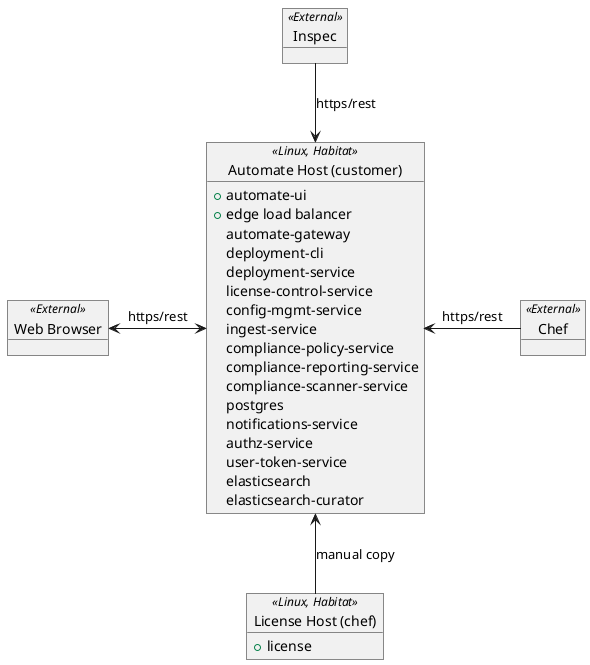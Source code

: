 @startuml
object "Automate Host (customer)" as automate_host <<Linux, Habitat>>{
	+automate-ui
	+edge load balancer
	automate-gateway
	deployment-cli
	deployment-service
	license-control-service
	config-mgmt-service
	ingest-service
	compliance-policy-service
	compliance-reporting-service
	compliance-scanner-service
	postgres
	notifications-service
	authz-service
	user-token-service
	elasticsearch
	elasticsearch-curator
}

object "License Host (chef)" as license <<Linux, Habitat>> {
	+license
}

object "Chef" as chef <<External>> 
object "Inspec" as inspec <<External>> 
object "Web Browser" as browser <<External>> 

license -up-> automate_host : manual copy
chef -left> automate_host : https/rest
inspec -down-> automate_host : https/rest
browser <-> automate_host : https/rest
@enduml
